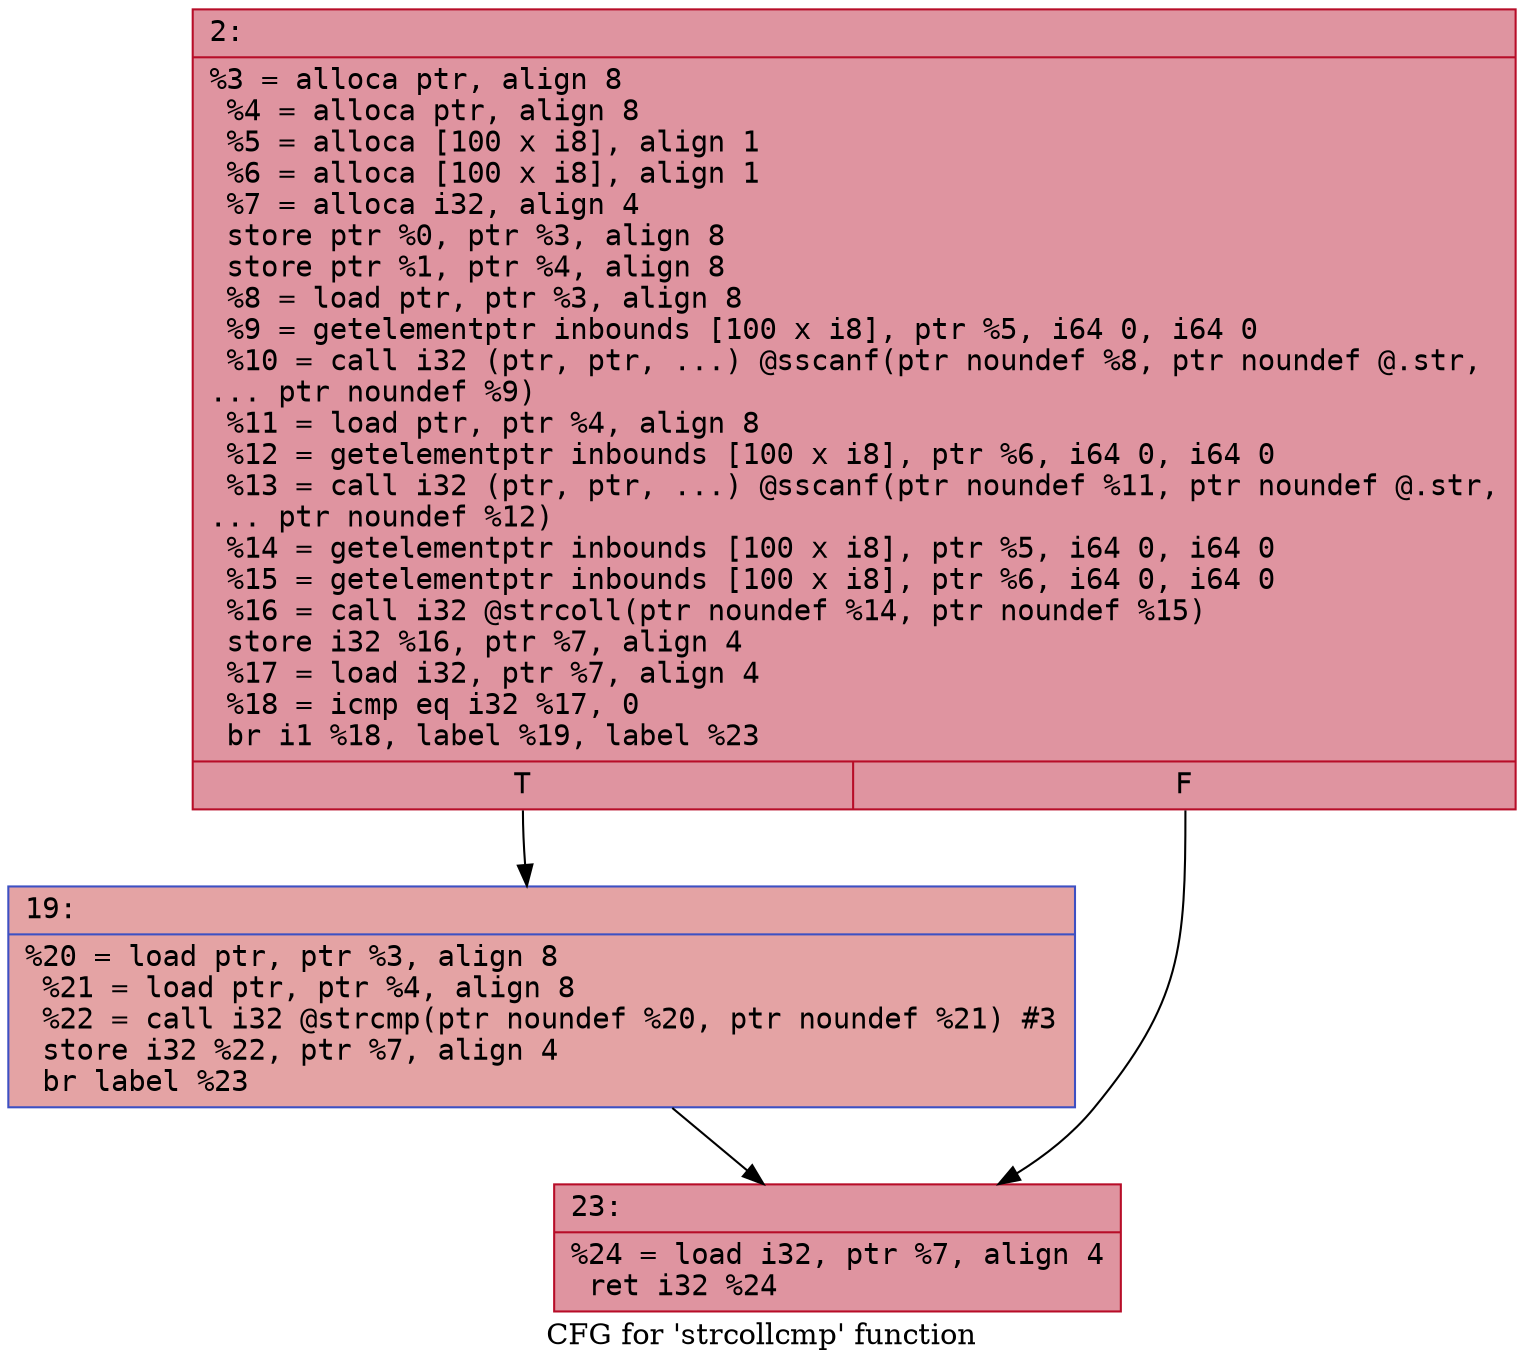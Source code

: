 digraph "CFG for 'strcollcmp' function" {
	label="CFG for 'strcollcmp' function";

	Node0x6000018460d0 [shape=record,color="#b70d28ff", style=filled, fillcolor="#b70d2870" fontname="Courier",label="{2:\l|  %3 = alloca ptr, align 8\l  %4 = alloca ptr, align 8\l  %5 = alloca [100 x i8], align 1\l  %6 = alloca [100 x i8], align 1\l  %7 = alloca i32, align 4\l  store ptr %0, ptr %3, align 8\l  store ptr %1, ptr %4, align 8\l  %8 = load ptr, ptr %3, align 8\l  %9 = getelementptr inbounds [100 x i8], ptr %5, i64 0, i64 0\l  %10 = call i32 (ptr, ptr, ...) @sscanf(ptr noundef %8, ptr noundef @.str,\l... ptr noundef %9)\l  %11 = load ptr, ptr %4, align 8\l  %12 = getelementptr inbounds [100 x i8], ptr %6, i64 0, i64 0\l  %13 = call i32 (ptr, ptr, ...) @sscanf(ptr noundef %11, ptr noundef @.str,\l... ptr noundef %12)\l  %14 = getelementptr inbounds [100 x i8], ptr %5, i64 0, i64 0\l  %15 = getelementptr inbounds [100 x i8], ptr %6, i64 0, i64 0\l  %16 = call i32 @strcoll(ptr noundef %14, ptr noundef %15)\l  store i32 %16, ptr %7, align 4\l  %17 = load i32, ptr %7, align 4\l  %18 = icmp eq i32 %17, 0\l  br i1 %18, label %19, label %23\l|{<s0>T|<s1>F}}"];
	Node0x6000018460d0:s0 -> Node0x600001846120[tooltip="2 -> 19\nProbability 37.50%" ];
	Node0x6000018460d0:s1 -> Node0x600001846170[tooltip="2 -> 23\nProbability 62.50%" ];
	Node0x600001846120 [shape=record,color="#3d50c3ff", style=filled, fillcolor="#c32e3170" fontname="Courier",label="{19:\l|  %20 = load ptr, ptr %3, align 8\l  %21 = load ptr, ptr %4, align 8\l  %22 = call i32 @strcmp(ptr noundef %20, ptr noundef %21) #3\l  store i32 %22, ptr %7, align 4\l  br label %23\l}"];
	Node0x600001846120 -> Node0x600001846170[tooltip="19 -> 23\nProbability 100.00%" ];
	Node0x600001846170 [shape=record,color="#b70d28ff", style=filled, fillcolor="#b70d2870" fontname="Courier",label="{23:\l|  %24 = load i32, ptr %7, align 4\l  ret i32 %24\l}"];
}
